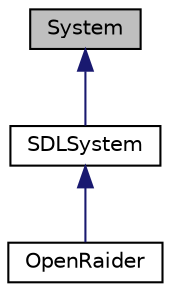 digraph "System"
{
 // INTERACTIVE_SVG=YES
  edge [fontname="Helvetica",fontsize="10",labelfontname="Helvetica",labelfontsize="10"];
  node [fontname="Helvetica",fontsize="10",shape=record];
  Node1 [label="System",height=0.2,width=0.4,color="black", fillcolor="grey75", style="filled" fontcolor="black"];
  Node1 -> Node2 [dir="back",color="midnightblue",fontsize="10",style="solid",fontname="Helvetica"];
  Node2 [label="SDLSystem",height=0.2,width=0.4,color="black", fillcolor="white", style="filled",URL="$class_s_d_l_system.html",tooltip="SDL System interface implementation. "];
  Node2 -> Node3 [dir="back",color="midnightblue",fontsize="10",style="solid",fontname="Helvetica"];
  Node3 [label="OpenRaider",height=0.2,width=0.4,color="black", fillcolor="white", style="filled",URL="$class_open_raider.html",tooltip="Main Game Singleton. "];
}
